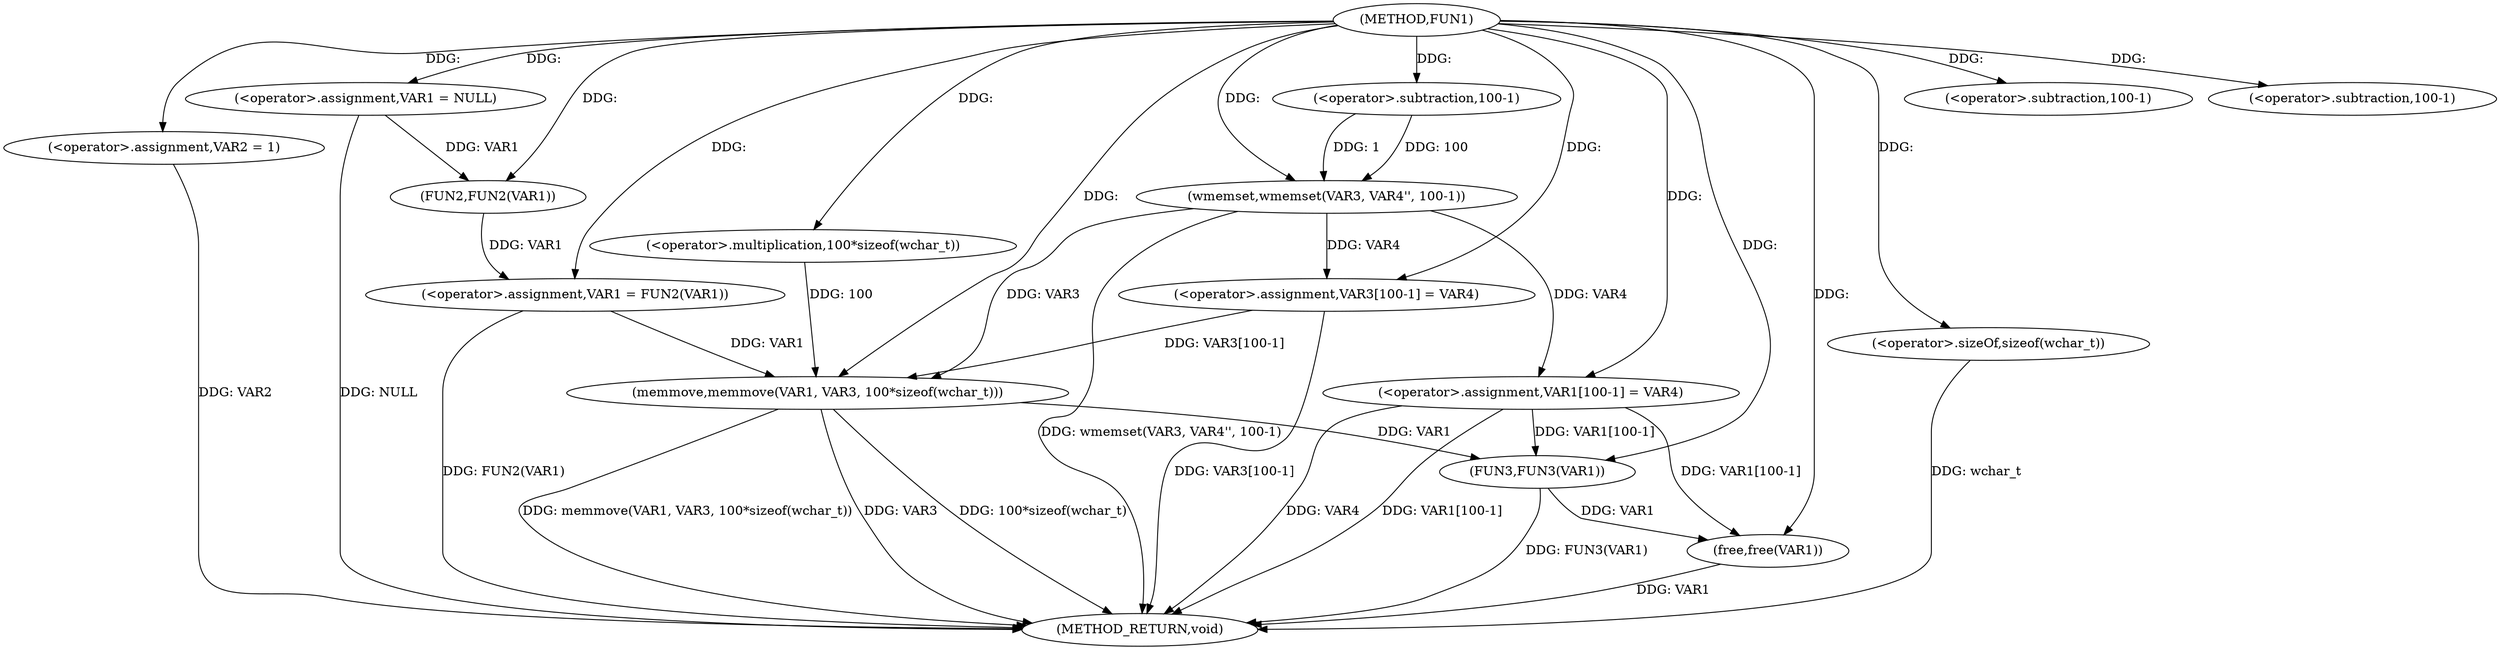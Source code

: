 digraph FUN1 {  
"1000100" [label = "(METHOD,FUN1)" ]
"1000146" [label = "(METHOD_RETURN,void)" ]
"1000103" [label = "(<operator>.assignment,VAR1 = NULL)" ]
"1000106" [label = "(<operator>.assignment,VAR2 = 1)" ]
"1000109" [label = "(<operator>.assignment,VAR1 = FUN2(VAR1))" ]
"1000111" [label = "(FUN2,FUN2(VAR1))" ]
"1000115" [label = "(wmemset,wmemset(VAR3, VAR4'', 100-1))" ]
"1000118" [label = "(<operator>.subtraction,100-1)" ]
"1000121" [label = "(<operator>.assignment,VAR3[100-1] = VAR4)" ]
"1000124" [label = "(<operator>.subtraction,100-1)" ]
"1000128" [label = "(memmove,memmove(VAR1, VAR3, 100*sizeof(wchar_t)))" ]
"1000131" [label = "(<operator>.multiplication,100*sizeof(wchar_t))" ]
"1000133" [label = "(<operator>.sizeOf,sizeof(wchar_t))" ]
"1000135" [label = "(<operator>.assignment,VAR1[100-1] = VAR4)" ]
"1000138" [label = "(<operator>.subtraction,100-1)" ]
"1000142" [label = "(FUN3,FUN3(VAR1))" ]
"1000144" [label = "(free,free(VAR1))" ]
  "1000128" -> "1000146"  [ label = "DDG: VAR3"] 
  "1000142" -> "1000146"  [ label = "DDG: FUN3(VAR1)"] 
  "1000106" -> "1000146"  [ label = "DDG: VAR2"] 
  "1000103" -> "1000146"  [ label = "DDG: NULL"] 
  "1000135" -> "1000146"  [ label = "DDG: VAR4"] 
  "1000109" -> "1000146"  [ label = "DDG: FUN2(VAR1)"] 
  "1000128" -> "1000146"  [ label = "DDG: 100*sizeof(wchar_t)"] 
  "1000133" -> "1000146"  [ label = "DDG: wchar_t"] 
  "1000115" -> "1000146"  [ label = "DDG: wmemset(VAR3, VAR4'', 100-1)"] 
  "1000135" -> "1000146"  [ label = "DDG: VAR1[100-1]"] 
  "1000121" -> "1000146"  [ label = "DDG: VAR3[100-1]"] 
  "1000144" -> "1000146"  [ label = "DDG: VAR1"] 
  "1000128" -> "1000146"  [ label = "DDG: memmove(VAR1, VAR3, 100*sizeof(wchar_t))"] 
  "1000100" -> "1000103"  [ label = "DDG: "] 
  "1000100" -> "1000106"  [ label = "DDG: "] 
  "1000111" -> "1000109"  [ label = "DDG: VAR1"] 
  "1000100" -> "1000109"  [ label = "DDG: "] 
  "1000103" -> "1000111"  [ label = "DDG: VAR1"] 
  "1000100" -> "1000111"  [ label = "DDG: "] 
  "1000100" -> "1000115"  [ label = "DDG: "] 
  "1000118" -> "1000115"  [ label = "DDG: 100"] 
  "1000118" -> "1000115"  [ label = "DDG: 1"] 
  "1000100" -> "1000118"  [ label = "DDG: "] 
  "1000115" -> "1000121"  [ label = "DDG: VAR4"] 
  "1000100" -> "1000121"  [ label = "DDG: "] 
  "1000100" -> "1000124"  [ label = "DDG: "] 
  "1000109" -> "1000128"  [ label = "DDG: VAR1"] 
  "1000100" -> "1000128"  [ label = "DDG: "] 
  "1000121" -> "1000128"  [ label = "DDG: VAR3[100-1]"] 
  "1000115" -> "1000128"  [ label = "DDG: VAR3"] 
  "1000131" -> "1000128"  [ label = "DDG: 100"] 
  "1000100" -> "1000131"  [ label = "DDG: "] 
  "1000100" -> "1000133"  [ label = "DDG: "] 
  "1000100" -> "1000135"  [ label = "DDG: "] 
  "1000115" -> "1000135"  [ label = "DDG: VAR4"] 
  "1000100" -> "1000138"  [ label = "DDG: "] 
  "1000128" -> "1000142"  [ label = "DDG: VAR1"] 
  "1000135" -> "1000142"  [ label = "DDG: VAR1[100-1]"] 
  "1000100" -> "1000142"  [ label = "DDG: "] 
  "1000142" -> "1000144"  [ label = "DDG: VAR1"] 
  "1000135" -> "1000144"  [ label = "DDG: VAR1[100-1]"] 
  "1000100" -> "1000144"  [ label = "DDG: "] 
}
